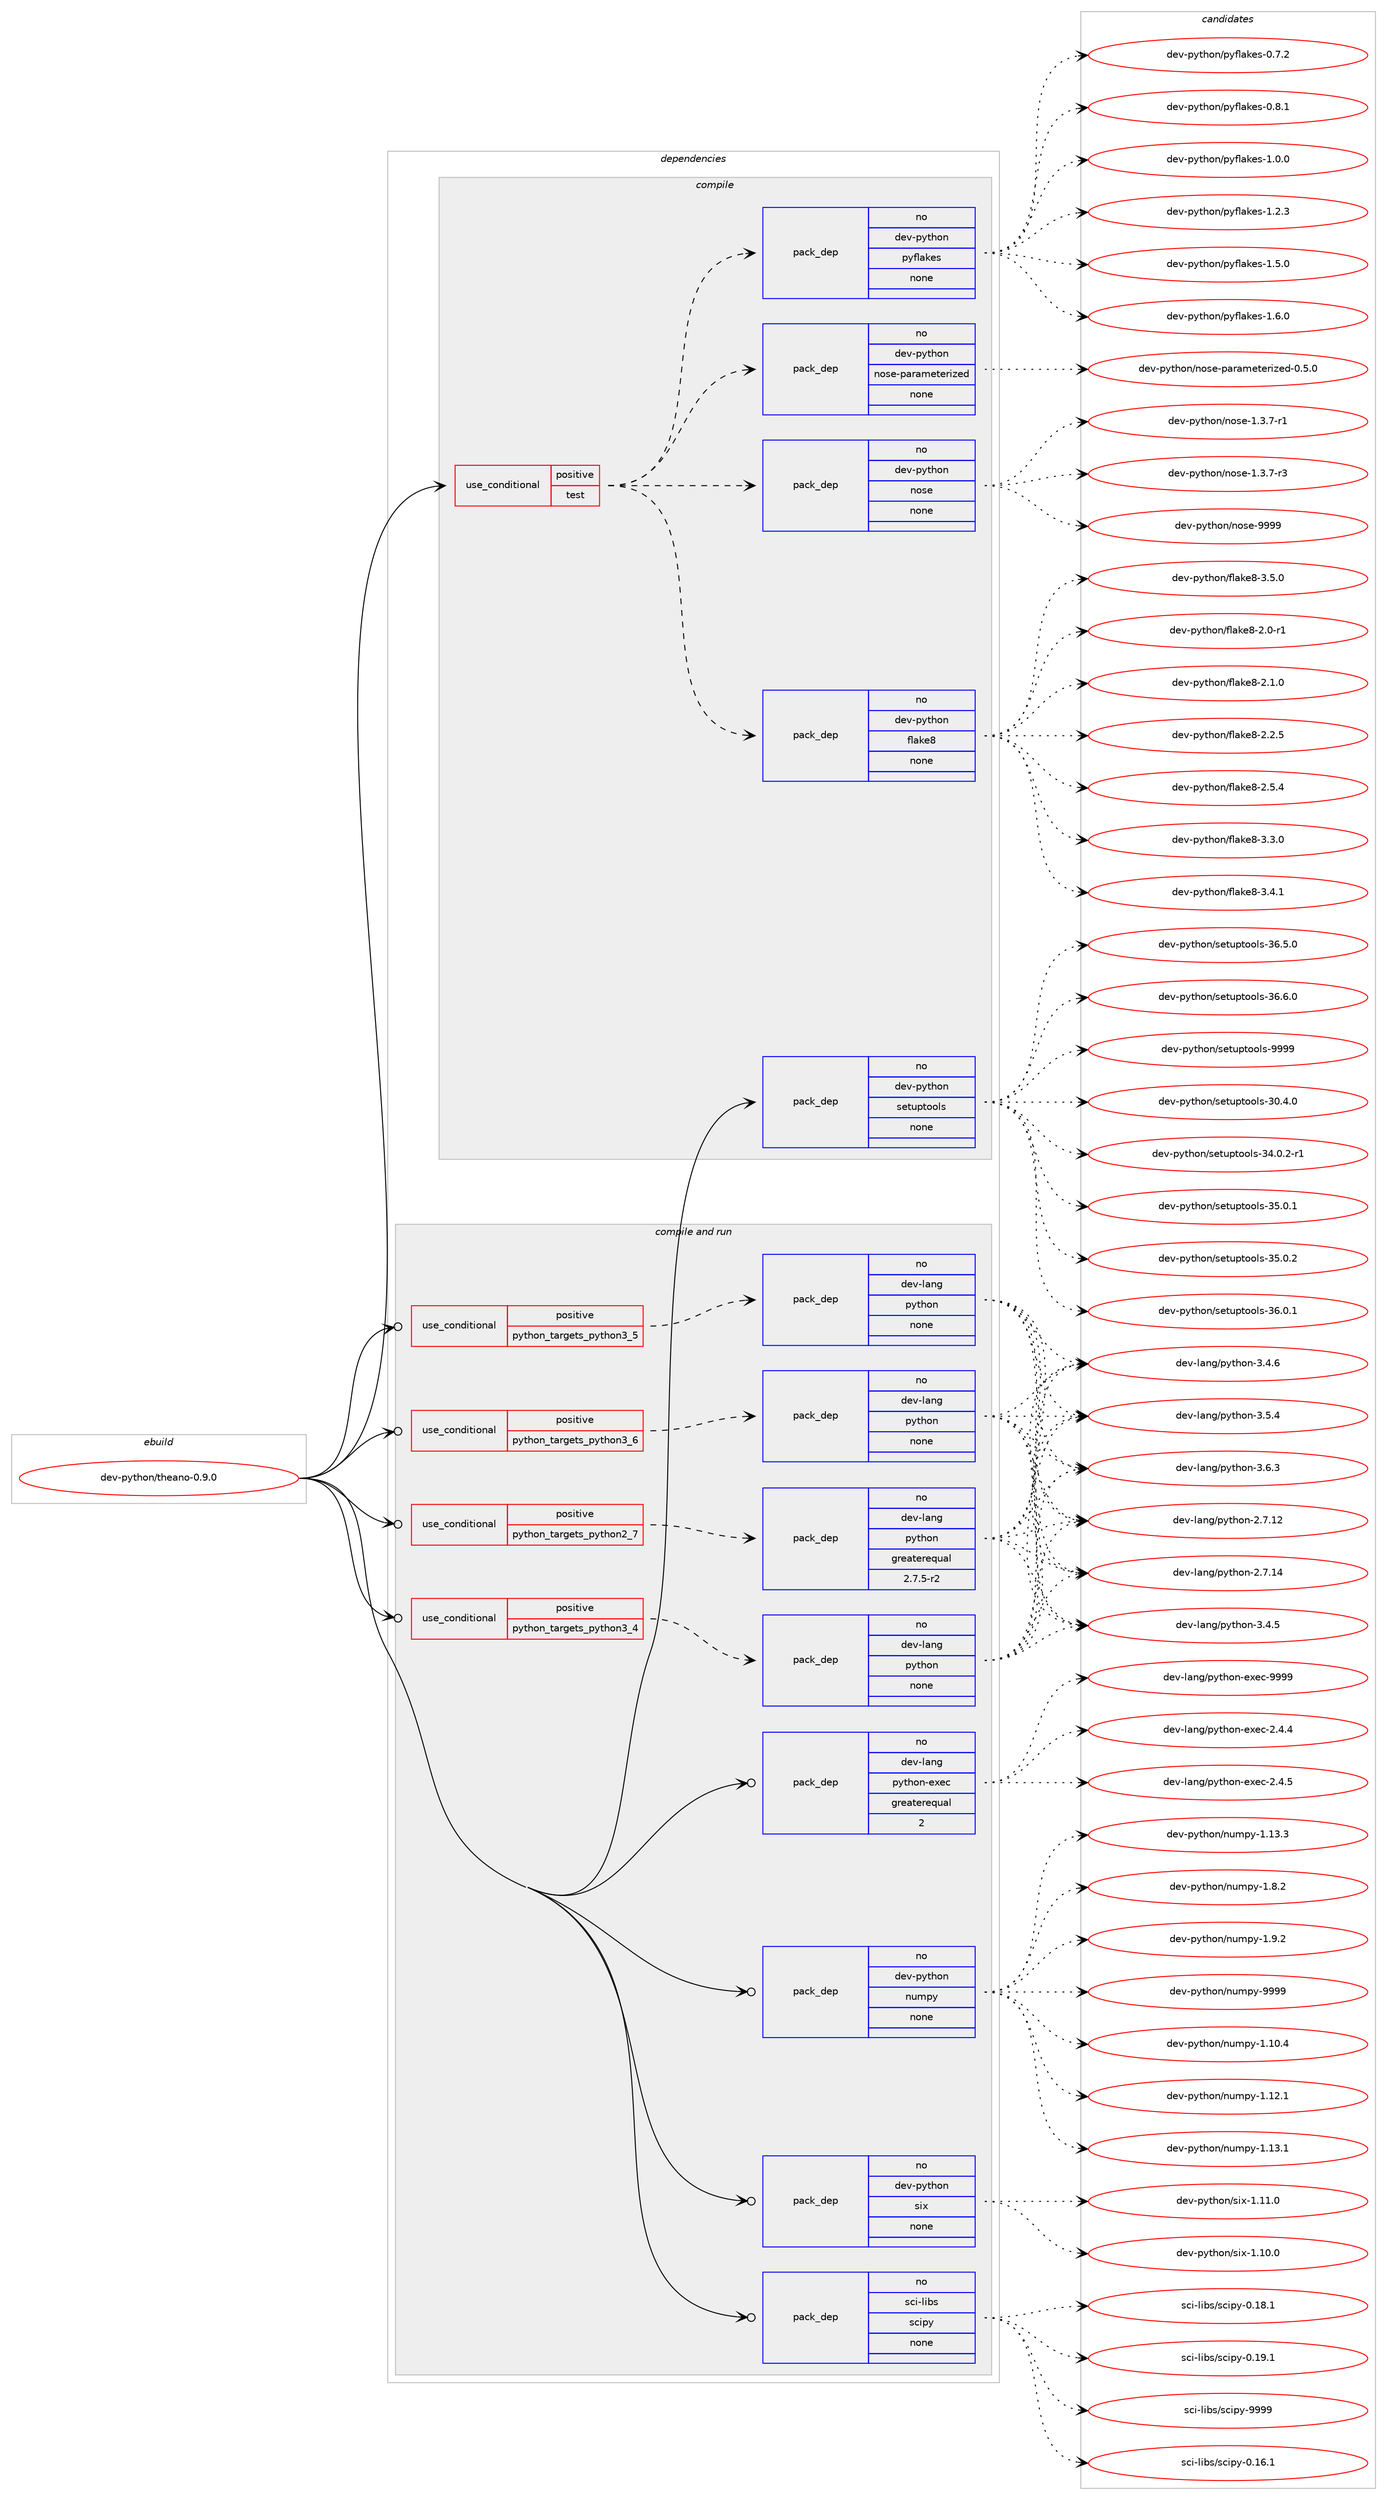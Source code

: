 digraph prolog {

# *************
# Graph options
# *************

newrank=true;
concentrate=true;
compound=true;
graph [rankdir=LR,fontname=Helvetica,fontsize=10,ranksep=1.5];#, ranksep=2.5, nodesep=0.2];
edge  [arrowhead=vee];
node  [fontname=Helvetica,fontsize=10];

# **********
# The ebuild
# **********

subgraph cluster_leftcol {
color=gray;
rank=same;
label=<<i>ebuild</i>>;
id [label="dev-python/theano-0.9.0", color=red, width=4, href="../dev-python/theano-0.9.0.svg"];
}

# ****************
# The dependencies
# ****************

subgraph cluster_midcol {
color=gray;
label=<<i>dependencies</i>>;
subgraph cluster_compile {
fillcolor="#eeeeee";
style=filled;
label=<<i>compile</i>>;
subgraph cond42794 {
dependency190666 [label=<<TABLE BORDER="0" CELLBORDER="1" CELLSPACING="0" CELLPADDING="4"><TR><TD ROWSPAN="3" CELLPADDING="10">use_conditional</TD></TR><TR><TD>positive</TD></TR><TR><TD>test</TD></TR></TABLE>>, shape=none, color=red];
subgraph pack143916 {
dependency190667 [label=<<TABLE BORDER="0" CELLBORDER="1" CELLSPACING="0" CELLPADDING="4" WIDTH="220"><TR><TD ROWSPAN="6" CELLPADDING="30">pack_dep</TD></TR><TR><TD WIDTH="110">no</TD></TR><TR><TD>dev-python</TD></TR><TR><TD>flake8</TD></TR><TR><TD>none</TD></TR><TR><TD></TD></TR></TABLE>>, shape=none, color=blue];
}
dependency190666:e -> dependency190667:w [weight=20,style="dashed",arrowhead="vee"];
subgraph pack143917 {
dependency190668 [label=<<TABLE BORDER="0" CELLBORDER="1" CELLSPACING="0" CELLPADDING="4" WIDTH="220"><TR><TD ROWSPAN="6" CELLPADDING="30">pack_dep</TD></TR><TR><TD WIDTH="110">no</TD></TR><TR><TD>dev-python</TD></TR><TR><TD>nose</TD></TR><TR><TD>none</TD></TR><TR><TD></TD></TR></TABLE>>, shape=none, color=blue];
}
dependency190666:e -> dependency190668:w [weight=20,style="dashed",arrowhead="vee"];
subgraph pack143918 {
dependency190669 [label=<<TABLE BORDER="0" CELLBORDER="1" CELLSPACING="0" CELLPADDING="4" WIDTH="220"><TR><TD ROWSPAN="6" CELLPADDING="30">pack_dep</TD></TR><TR><TD WIDTH="110">no</TD></TR><TR><TD>dev-python</TD></TR><TR><TD>nose-parameterized</TD></TR><TR><TD>none</TD></TR><TR><TD></TD></TR></TABLE>>, shape=none, color=blue];
}
dependency190666:e -> dependency190669:w [weight=20,style="dashed",arrowhead="vee"];
subgraph pack143919 {
dependency190670 [label=<<TABLE BORDER="0" CELLBORDER="1" CELLSPACING="0" CELLPADDING="4" WIDTH="220"><TR><TD ROWSPAN="6" CELLPADDING="30">pack_dep</TD></TR><TR><TD WIDTH="110">no</TD></TR><TR><TD>dev-python</TD></TR><TR><TD>pyflakes</TD></TR><TR><TD>none</TD></TR><TR><TD></TD></TR></TABLE>>, shape=none, color=blue];
}
dependency190666:e -> dependency190670:w [weight=20,style="dashed",arrowhead="vee"];
}
id:e -> dependency190666:w [weight=20,style="solid",arrowhead="vee"];
subgraph pack143920 {
dependency190671 [label=<<TABLE BORDER="0" CELLBORDER="1" CELLSPACING="0" CELLPADDING="4" WIDTH="220"><TR><TD ROWSPAN="6" CELLPADDING="30">pack_dep</TD></TR><TR><TD WIDTH="110">no</TD></TR><TR><TD>dev-python</TD></TR><TR><TD>setuptools</TD></TR><TR><TD>none</TD></TR><TR><TD></TD></TR></TABLE>>, shape=none, color=blue];
}
id:e -> dependency190671:w [weight=20,style="solid",arrowhead="vee"];
}
subgraph cluster_compileandrun {
fillcolor="#eeeeee";
style=filled;
label=<<i>compile and run</i>>;
subgraph cond42795 {
dependency190672 [label=<<TABLE BORDER="0" CELLBORDER="1" CELLSPACING="0" CELLPADDING="4"><TR><TD ROWSPAN="3" CELLPADDING="10">use_conditional</TD></TR><TR><TD>positive</TD></TR><TR><TD>python_targets_python2_7</TD></TR></TABLE>>, shape=none, color=red];
subgraph pack143921 {
dependency190673 [label=<<TABLE BORDER="0" CELLBORDER="1" CELLSPACING="0" CELLPADDING="4" WIDTH="220"><TR><TD ROWSPAN="6" CELLPADDING="30">pack_dep</TD></TR><TR><TD WIDTH="110">no</TD></TR><TR><TD>dev-lang</TD></TR><TR><TD>python</TD></TR><TR><TD>greaterequal</TD></TR><TR><TD>2.7.5-r2</TD></TR></TABLE>>, shape=none, color=blue];
}
dependency190672:e -> dependency190673:w [weight=20,style="dashed",arrowhead="vee"];
}
id:e -> dependency190672:w [weight=20,style="solid",arrowhead="odotvee"];
subgraph cond42796 {
dependency190674 [label=<<TABLE BORDER="0" CELLBORDER="1" CELLSPACING="0" CELLPADDING="4"><TR><TD ROWSPAN="3" CELLPADDING="10">use_conditional</TD></TR><TR><TD>positive</TD></TR><TR><TD>python_targets_python3_4</TD></TR></TABLE>>, shape=none, color=red];
subgraph pack143922 {
dependency190675 [label=<<TABLE BORDER="0" CELLBORDER="1" CELLSPACING="0" CELLPADDING="4" WIDTH="220"><TR><TD ROWSPAN="6" CELLPADDING="30">pack_dep</TD></TR><TR><TD WIDTH="110">no</TD></TR><TR><TD>dev-lang</TD></TR><TR><TD>python</TD></TR><TR><TD>none</TD></TR><TR><TD></TD></TR></TABLE>>, shape=none, color=blue];
}
dependency190674:e -> dependency190675:w [weight=20,style="dashed",arrowhead="vee"];
}
id:e -> dependency190674:w [weight=20,style="solid",arrowhead="odotvee"];
subgraph cond42797 {
dependency190676 [label=<<TABLE BORDER="0" CELLBORDER="1" CELLSPACING="0" CELLPADDING="4"><TR><TD ROWSPAN="3" CELLPADDING="10">use_conditional</TD></TR><TR><TD>positive</TD></TR><TR><TD>python_targets_python3_5</TD></TR></TABLE>>, shape=none, color=red];
subgraph pack143923 {
dependency190677 [label=<<TABLE BORDER="0" CELLBORDER="1" CELLSPACING="0" CELLPADDING="4" WIDTH="220"><TR><TD ROWSPAN="6" CELLPADDING="30">pack_dep</TD></TR><TR><TD WIDTH="110">no</TD></TR><TR><TD>dev-lang</TD></TR><TR><TD>python</TD></TR><TR><TD>none</TD></TR><TR><TD></TD></TR></TABLE>>, shape=none, color=blue];
}
dependency190676:e -> dependency190677:w [weight=20,style="dashed",arrowhead="vee"];
}
id:e -> dependency190676:w [weight=20,style="solid",arrowhead="odotvee"];
subgraph cond42798 {
dependency190678 [label=<<TABLE BORDER="0" CELLBORDER="1" CELLSPACING="0" CELLPADDING="4"><TR><TD ROWSPAN="3" CELLPADDING="10">use_conditional</TD></TR><TR><TD>positive</TD></TR><TR><TD>python_targets_python3_6</TD></TR></TABLE>>, shape=none, color=red];
subgraph pack143924 {
dependency190679 [label=<<TABLE BORDER="0" CELLBORDER="1" CELLSPACING="0" CELLPADDING="4" WIDTH="220"><TR><TD ROWSPAN="6" CELLPADDING="30">pack_dep</TD></TR><TR><TD WIDTH="110">no</TD></TR><TR><TD>dev-lang</TD></TR><TR><TD>python</TD></TR><TR><TD>none</TD></TR><TR><TD></TD></TR></TABLE>>, shape=none, color=blue];
}
dependency190678:e -> dependency190679:w [weight=20,style="dashed",arrowhead="vee"];
}
id:e -> dependency190678:w [weight=20,style="solid",arrowhead="odotvee"];
subgraph pack143925 {
dependency190680 [label=<<TABLE BORDER="0" CELLBORDER="1" CELLSPACING="0" CELLPADDING="4" WIDTH="220"><TR><TD ROWSPAN="6" CELLPADDING="30">pack_dep</TD></TR><TR><TD WIDTH="110">no</TD></TR><TR><TD>dev-lang</TD></TR><TR><TD>python-exec</TD></TR><TR><TD>greaterequal</TD></TR><TR><TD>2</TD></TR></TABLE>>, shape=none, color=blue];
}
id:e -> dependency190680:w [weight=20,style="solid",arrowhead="odotvee"];
subgraph pack143926 {
dependency190681 [label=<<TABLE BORDER="0" CELLBORDER="1" CELLSPACING="0" CELLPADDING="4" WIDTH="220"><TR><TD ROWSPAN="6" CELLPADDING="30">pack_dep</TD></TR><TR><TD WIDTH="110">no</TD></TR><TR><TD>dev-python</TD></TR><TR><TD>numpy</TD></TR><TR><TD>none</TD></TR><TR><TD></TD></TR></TABLE>>, shape=none, color=blue];
}
id:e -> dependency190681:w [weight=20,style="solid",arrowhead="odotvee"];
subgraph pack143927 {
dependency190682 [label=<<TABLE BORDER="0" CELLBORDER="1" CELLSPACING="0" CELLPADDING="4" WIDTH="220"><TR><TD ROWSPAN="6" CELLPADDING="30">pack_dep</TD></TR><TR><TD WIDTH="110">no</TD></TR><TR><TD>dev-python</TD></TR><TR><TD>six</TD></TR><TR><TD>none</TD></TR><TR><TD></TD></TR></TABLE>>, shape=none, color=blue];
}
id:e -> dependency190682:w [weight=20,style="solid",arrowhead="odotvee"];
subgraph pack143928 {
dependency190683 [label=<<TABLE BORDER="0" CELLBORDER="1" CELLSPACING="0" CELLPADDING="4" WIDTH="220"><TR><TD ROWSPAN="6" CELLPADDING="30">pack_dep</TD></TR><TR><TD WIDTH="110">no</TD></TR><TR><TD>sci-libs</TD></TR><TR><TD>scipy</TD></TR><TR><TD>none</TD></TR><TR><TD></TD></TR></TABLE>>, shape=none, color=blue];
}
id:e -> dependency190683:w [weight=20,style="solid",arrowhead="odotvee"];
}
subgraph cluster_run {
fillcolor="#eeeeee";
style=filled;
label=<<i>run</i>>;
}
}

# **************
# The candidates
# **************

subgraph cluster_choices {
rank=same;
color=gray;
label=<<i>candidates</i>>;

subgraph choice143916 {
color=black;
nodesep=1;
choice10010111845112121116104111110471021089710710156455046484511449 [label="dev-python/flake8-2.0-r1", color=red, width=4,href="../dev-python/flake8-2.0-r1.svg"];
choice10010111845112121116104111110471021089710710156455046494648 [label="dev-python/flake8-2.1.0", color=red, width=4,href="../dev-python/flake8-2.1.0.svg"];
choice10010111845112121116104111110471021089710710156455046504653 [label="dev-python/flake8-2.2.5", color=red, width=4,href="../dev-python/flake8-2.2.5.svg"];
choice10010111845112121116104111110471021089710710156455046534652 [label="dev-python/flake8-2.5.4", color=red, width=4,href="../dev-python/flake8-2.5.4.svg"];
choice10010111845112121116104111110471021089710710156455146514648 [label="dev-python/flake8-3.3.0", color=red, width=4,href="../dev-python/flake8-3.3.0.svg"];
choice10010111845112121116104111110471021089710710156455146524649 [label="dev-python/flake8-3.4.1", color=red, width=4,href="../dev-python/flake8-3.4.1.svg"];
choice10010111845112121116104111110471021089710710156455146534648 [label="dev-python/flake8-3.5.0", color=red, width=4,href="../dev-python/flake8-3.5.0.svg"];
dependency190667:e -> choice10010111845112121116104111110471021089710710156455046484511449:w [style=dotted,weight="100"];
dependency190667:e -> choice10010111845112121116104111110471021089710710156455046494648:w [style=dotted,weight="100"];
dependency190667:e -> choice10010111845112121116104111110471021089710710156455046504653:w [style=dotted,weight="100"];
dependency190667:e -> choice10010111845112121116104111110471021089710710156455046534652:w [style=dotted,weight="100"];
dependency190667:e -> choice10010111845112121116104111110471021089710710156455146514648:w [style=dotted,weight="100"];
dependency190667:e -> choice10010111845112121116104111110471021089710710156455146524649:w [style=dotted,weight="100"];
dependency190667:e -> choice10010111845112121116104111110471021089710710156455146534648:w [style=dotted,weight="100"];
}
subgraph choice143917 {
color=black;
nodesep=1;
choice10010111845112121116104111110471101111151014549465146554511449 [label="dev-python/nose-1.3.7-r1", color=red, width=4,href="../dev-python/nose-1.3.7-r1.svg"];
choice10010111845112121116104111110471101111151014549465146554511451 [label="dev-python/nose-1.3.7-r3", color=red, width=4,href="../dev-python/nose-1.3.7-r3.svg"];
choice10010111845112121116104111110471101111151014557575757 [label="dev-python/nose-9999", color=red, width=4,href="../dev-python/nose-9999.svg"];
dependency190668:e -> choice10010111845112121116104111110471101111151014549465146554511449:w [style=dotted,weight="100"];
dependency190668:e -> choice10010111845112121116104111110471101111151014549465146554511451:w [style=dotted,weight="100"];
dependency190668:e -> choice10010111845112121116104111110471101111151014557575757:w [style=dotted,weight="100"];
}
subgraph choice143918 {
color=black;
nodesep=1;
choice1001011184511212111610411111047110111115101451129711497109101116101114105122101100454846534648 [label="dev-python/nose-parameterized-0.5.0", color=red, width=4,href="../dev-python/nose-parameterized-0.5.0.svg"];
dependency190669:e -> choice1001011184511212111610411111047110111115101451129711497109101116101114105122101100454846534648:w [style=dotted,weight="100"];
}
subgraph choice143919 {
color=black;
nodesep=1;
choice100101118451121211161041111104711212110210897107101115454846554650 [label="dev-python/pyflakes-0.7.2", color=red, width=4,href="../dev-python/pyflakes-0.7.2.svg"];
choice100101118451121211161041111104711212110210897107101115454846564649 [label="dev-python/pyflakes-0.8.1", color=red, width=4,href="../dev-python/pyflakes-0.8.1.svg"];
choice100101118451121211161041111104711212110210897107101115454946484648 [label="dev-python/pyflakes-1.0.0", color=red, width=4,href="../dev-python/pyflakes-1.0.0.svg"];
choice100101118451121211161041111104711212110210897107101115454946504651 [label="dev-python/pyflakes-1.2.3", color=red, width=4,href="../dev-python/pyflakes-1.2.3.svg"];
choice100101118451121211161041111104711212110210897107101115454946534648 [label="dev-python/pyflakes-1.5.0", color=red, width=4,href="../dev-python/pyflakes-1.5.0.svg"];
choice100101118451121211161041111104711212110210897107101115454946544648 [label="dev-python/pyflakes-1.6.0", color=red, width=4,href="../dev-python/pyflakes-1.6.0.svg"];
dependency190670:e -> choice100101118451121211161041111104711212110210897107101115454846554650:w [style=dotted,weight="100"];
dependency190670:e -> choice100101118451121211161041111104711212110210897107101115454846564649:w [style=dotted,weight="100"];
dependency190670:e -> choice100101118451121211161041111104711212110210897107101115454946484648:w [style=dotted,weight="100"];
dependency190670:e -> choice100101118451121211161041111104711212110210897107101115454946504651:w [style=dotted,weight="100"];
dependency190670:e -> choice100101118451121211161041111104711212110210897107101115454946534648:w [style=dotted,weight="100"];
dependency190670:e -> choice100101118451121211161041111104711212110210897107101115454946544648:w [style=dotted,weight="100"];
}
subgraph choice143920 {
color=black;
nodesep=1;
choice100101118451121211161041111104711510111611711211611111110811545514846524648 [label="dev-python/setuptools-30.4.0", color=red, width=4,href="../dev-python/setuptools-30.4.0.svg"];
choice1001011184511212111610411111047115101116117112116111111108115455152464846504511449 [label="dev-python/setuptools-34.0.2-r1", color=red, width=4,href="../dev-python/setuptools-34.0.2-r1.svg"];
choice100101118451121211161041111104711510111611711211611111110811545515346484649 [label="dev-python/setuptools-35.0.1", color=red, width=4,href="../dev-python/setuptools-35.0.1.svg"];
choice100101118451121211161041111104711510111611711211611111110811545515346484650 [label="dev-python/setuptools-35.0.2", color=red, width=4,href="../dev-python/setuptools-35.0.2.svg"];
choice100101118451121211161041111104711510111611711211611111110811545515446484649 [label="dev-python/setuptools-36.0.1", color=red, width=4,href="../dev-python/setuptools-36.0.1.svg"];
choice100101118451121211161041111104711510111611711211611111110811545515446534648 [label="dev-python/setuptools-36.5.0", color=red, width=4,href="../dev-python/setuptools-36.5.0.svg"];
choice100101118451121211161041111104711510111611711211611111110811545515446544648 [label="dev-python/setuptools-36.6.0", color=red, width=4,href="../dev-python/setuptools-36.6.0.svg"];
choice10010111845112121116104111110471151011161171121161111111081154557575757 [label="dev-python/setuptools-9999", color=red, width=4,href="../dev-python/setuptools-9999.svg"];
dependency190671:e -> choice100101118451121211161041111104711510111611711211611111110811545514846524648:w [style=dotted,weight="100"];
dependency190671:e -> choice1001011184511212111610411111047115101116117112116111111108115455152464846504511449:w [style=dotted,weight="100"];
dependency190671:e -> choice100101118451121211161041111104711510111611711211611111110811545515346484649:w [style=dotted,weight="100"];
dependency190671:e -> choice100101118451121211161041111104711510111611711211611111110811545515346484650:w [style=dotted,weight="100"];
dependency190671:e -> choice100101118451121211161041111104711510111611711211611111110811545515446484649:w [style=dotted,weight="100"];
dependency190671:e -> choice100101118451121211161041111104711510111611711211611111110811545515446534648:w [style=dotted,weight="100"];
dependency190671:e -> choice100101118451121211161041111104711510111611711211611111110811545515446544648:w [style=dotted,weight="100"];
dependency190671:e -> choice10010111845112121116104111110471151011161171121161111111081154557575757:w [style=dotted,weight="100"];
}
subgraph choice143921 {
color=black;
nodesep=1;
choice10010111845108971101034711212111610411111045504655464950 [label="dev-lang/python-2.7.12", color=red, width=4,href="../dev-lang/python-2.7.12.svg"];
choice10010111845108971101034711212111610411111045504655464952 [label="dev-lang/python-2.7.14", color=red, width=4,href="../dev-lang/python-2.7.14.svg"];
choice100101118451089711010347112121116104111110455146524653 [label="dev-lang/python-3.4.5", color=red, width=4,href="../dev-lang/python-3.4.5.svg"];
choice100101118451089711010347112121116104111110455146524654 [label="dev-lang/python-3.4.6", color=red, width=4,href="../dev-lang/python-3.4.6.svg"];
choice100101118451089711010347112121116104111110455146534652 [label="dev-lang/python-3.5.4", color=red, width=4,href="../dev-lang/python-3.5.4.svg"];
choice100101118451089711010347112121116104111110455146544651 [label="dev-lang/python-3.6.3", color=red, width=4,href="../dev-lang/python-3.6.3.svg"];
dependency190673:e -> choice10010111845108971101034711212111610411111045504655464950:w [style=dotted,weight="100"];
dependency190673:e -> choice10010111845108971101034711212111610411111045504655464952:w [style=dotted,weight="100"];
dependency190673:e -> choice100101118451089711010347112121116104111110455146524653:w [style=dotted,weight="100"];
dependency190673:e -> choice100101118451089711010347112121116104111110455146524654:w [style=dotted,weight="100"];
dependency190673:e -> choice100101118451089711010347112121116104111110455146534652:w [style=dotted,weight="100"];
dependency190673:e -> choice100101118451089711010347112121116104111110455146544651:w [style=dotted,weight="100"];
}
subgraph choice143922 {
color=black;
nodesep=1;
choice10010111845108971101034711212111610411111045504655464950 [label="dev-lang/python-2.7.12", color=red, width=4,href="../dev-lang/python-2.7.12.svg"];
choice10010111845108971101034711212111610411111045504655464952 [label="dev-lang/python-2.7.14", color=red, width=4,href="../dev-lang/python-2.7.14.svg"];
choice100101118451089711010347112121116104111110455146524653 [label="dev-lang/python-3.4.5", color=red, width=4,href="../dev-lang/python-3.4.5.svg"];
choice100101118451089711010347112121116104111110455146524654 [label="dev-lang/python-3.4.6", color=red, width=4,href="../dev-lang/python-3.4.6.svg"];
choice100101118451089711010347112121116104111110455146534652 [label="dev-lang/python-3.5.4", color=red, width=4,href="../dev-lang/python-3.5.4.svg"];
choice100101118451089711010347112121116104111110455146544651 [label="dev-lang/python-3.6.3", color=red, width=4,href="../dev-lang/python-3.6.3.svg"];
dependency190675:e -> choice10010111845108971101034711212111610411111045504655464950:w [style=dotted,weight="100"];
dependency190675:e -> choice10010111845108971101034711212111610411111045504655464952:w [style=dotted,weight="100"];
dependency190675:e -> choice100101118451089711010347112121116104111110455146524653:w [style=dotted,weight="100"];
dependency190675:e -> choice100101118451089711010347112121116104111110455146524654:w [style=dotted,weight="100"];
dependency190675:e -> choice100101118451089711010347112121116104111110455146534652:w [style=dotted,weight="100"];
dependency190675:e -> choice100101118451089711010347112121116104111110455146544651:w [style=dotted,weight="100"];
}
subgraph choice143923 {
color=black;
nodesep=1;
choice10010111845108971101034711212111610411111045504655464950 [label="dev-lang/python-2.7.12", color=red, width=4,href="../dev-lang/python-2.7.12.svg"];
choice10010111845108971101034711212111610411111045504655464952 [label="dev-lang/python-2.7.14", color=red, width=4,href="../dev-lang/python-2.7.14.svg"];
choice100101118451089711010347112121116104111110455146524653 [label="dev-lang/python-3.4.5", color=red, width=4,href="../dev-lang/python-3.4.5.svg"];
choice100101118451089711010347112121116104111110455146524654 [label="dev-lang/python-3.4.6", color=red, width=4,href="../dev-lang/python-3.4.6.svg"];
choice100101118451089711010347112121116104111110455146534652 [label="dev-lang/python-3.5.4", color=red, width=4,href="../dev-lang/python-3.5.4.svg"];
choice100101118451089711010347112121116104111110455146544651 [label="dev-lang/python-3.6.3", color=red, width=4,href="../dev-lang/python-3.6.3.svg"];
dependency190677:e -> choice10010111845108971101034711212111610411111045504655464950:w [style=dotted,weight="100"];
dependency190677:e -> choice10010111845108971101034711212111610411111045504655464952:w [style=dotted,weight="100"];
dependency190677:e -> choice100101118451089711010347112121116104111110455146524653:w [style=dotted,weight="100"];
dependency190677:e -> choice100101118451089711010347112121116104111110455146524654:w [style=dotted,weight="100"];
dependency190677:e -> choice100101118451089711010347112121116104111110455146534652:w [style=dotted,weight="100"];
dependency190677:e -> choice100101118451089711010347112121116104111110455146544651:w [style=dotted,weight="100"];
}
subgraph choice143924 {
color=black;
nodesep=1;
choice10010111845108971101034711212111610411111045504655464950 [label="dev-lang/python-2.7.12", color=red, width=4,href="../dev-lang/python-2.7.12.svg"];
choice10010111845108971101034711212111610411111045504655464952 [label="dev-lang/python-2.7.14", color=red, width=4,href="../dev-lang/python-2.7.14.svg"];
choice100101118451089711010347112121116104111110455146524653 [label="dev-lang/python-3.4.5", color=red, width=4,href="../dev-lang/python-3.4.5.svg"];
choice100101118451089711010347112121116104111110455146524654 [label="dev-lang/python-3.4.6", color=red, width=4,href="../dev-lang/python-3.4.6.svg"];
choice100101118451089711010347112121116104111110455146534652 [label="dev-lang/python-3.5.4", color=red, width=4,href="../dev-lang/python-3.5.4.svg"];
choice100101118451089711010347112121116104111110455146544651 [label="dev-lang/python-3.6.3", color=red, width=4,href="../dev-lang/python-3.6.3.svg"];
dependency190679:e -> choice10010111845108971101034711212111610411111045504655464950:w [style=dotted,weight="100"];
dependency190679:e -> choice10010111845108971101034711212111610411111045504655464952:w [style=dotted,weight="100"];
dependency190679:e -> choice100101118451089711010347112121116104111110455146524653:w [style=dotted,weight="100"];
dependency190679:e -> choice100101118451089711010347112121116104111110455146524654:w [style=dotted,weight="100"];
dependency190679:e -> choice100101118451089711010347112121116104111110455146534652:w [style=dotted,weight="100"];
dependency190679:e -> choice100101118451089711010347112121116104111110455146544651:w [style=dotted,weight="100"];
}
subgraph choice143925 {
color=black;
nodesep=1;
choice1001011184510897110103471121211161041111104510112010199455046524652 [label="dev-lang/python-exec-2.4.4", color=red, width=4,href="../dev-lang/python-exec-2.4.4.svg"];
choice1001011184510897110103471121211161041111104510112010199455046524653 [label="dev-lang/python-exec-2.4.5", color=red, width=4,href="../dev-lang/python-exec-2.4.5.svg"];
choice10010111845108971101034711212111610411111045101120101994557575757 [label="dev-lang/python-exec-9999", color=red, width=4,href="../dev-lang/python-exec-9999.svg"];
dependency190680:e -> choice1001011184510897110103471121211161041111104510112010199455046524652:w [style=dotted,weight="100"];
dependency190680:e -> choice1001011184510897110103471121211161041111104510112010199455046524653:w [style=dotted,weight="100"];
dependency190680:e -> choice10010111845108971101034711212111610411111045101120101994557575757:w [style=dotted,weight="100"];
}
subgraph choice143926 {
color=black;
nodesep=1;
choice100101118451121211161041111104711011710911212145494649484652 [label="dev-python/numpy-1.10.4", color=red, width=4,href="../dev-python/numpy-1.10.4.svg"];
choice100101118451121211161041111104711011710911212145494649504649 [label="dev-python/numpy-1.12.1", color=red, width=4,href="../dev-python/numpy-1.12.1.svg"];
choice100101118451121211161041111104711011710911212145494649514649 [label="dev-python/numpy-1.13.1", color=red, width=4,href="../dev-python/numpy-1.13.1.svg"];
choice100101118451121211161041111104711011710911212145494649514651 [label="dev-python/numpy-1.13.3", color=red, width=4,href="../dev-python/numpy-1.13.3.svg"];
choice1001011184511212111610411111047110117109112121454946564650 [label="dev-python/numpy-1.8.2", color=red, width=4,href="../dev-python/numpy-1.8.2.svg"];
choice1001011184511212111610411111047110117109112121454946574650 [label="dev-python/numpy-1.9.2", color=red, width=4,href="../dev-python/numpy-1.9.2.svg"];
choice10010111845112121116104111110471101171091121214557575757 [label="dev-python/numpy-9999", color=red, width=4,href="../dev-python/numpy-9999.svg"];
dependency190681:e -> choice100101118451121211161041111104711011710911212145494649484652:w [style=dotted,weight="100"];
dependency190681:e -> choice100101118451121211161041111104711011710911212145494649504649:w [style=dotted,weight="100"];
dependency190681:e -> choice100101118451121211161041111104711011710911212145494649514649:w [style=dotted,weight="100"];
dependency190681:e -> choice100101118451121211161041111104711011710911212145494649514651:w [style=dotted,weight="100"];
dependency190681:e -> choice1001011184511212111610411111047110117109112121454946564650:w [style=dotted,weight="100"];
dependency190681:e -> choice1001011184511212111610411111047110117109112121454946574650:w [style=dotted,weight="100"];
dependency190681:e -> choice10010111845112121116104111110471101171091121214557575757:w [style=dotted,weight="100"];
}
subgraph choice143927 {
color=black;
nodesep=1;
choice100101118451121211161041111104711510512045494649484648 [label="dev-python/six-1.10.0", color=red, width=4,href="../dev-python/six-1.10.0.svg"];
choice100101118451121211161041111104711510512045494649494648 [label="dev-python/six-1.11.0", color=red, width=4,href="../dev-python/six-1.11.0.svg"];
dependency190682:e -> choice100101118451121211161041111104711510512045494649484648:w [style=dotted,weight="100"];
dependency190682:e -> choice100101118451121211161041111104711510512045494649494648:w [style=dotted,weight="100"];
}
subgraph choice143928 {
color=black;
nodesep=1;
choice115991054510810598115471159910511212145484649544649 [label="sci-libs/scipy-0.16.1", color=red, width=4,href="../sci-libs/scipy-0.16.1.svg"];
choice115991054510810598115471159910511212145484649564649 [label="sci-libs/scipy-0.18.1", color=red, width=4,href="../sci-libs/scipy-0.18.1.svg"];
choice115991054510810598115471159910511212145484649574649 [label="sci-libs/scipy-0.19.1", color=red, width=4,href="../sci-libs/scipy-0.19.1.svg"];
choice11599105451081059811547115991051121214557575757 [label="sci-libs/scipy-9999", color=red, width=4,href="../sci-libs/scipy-9999.svg"];
dependency190683:e -> choice115991054510810598115471159910511212145484649544649:w [style=dotted,weight="100"];
dependency190683:e -> choice115991054510810598115471159910511212145484649564649:w [style=dotted,weight="100"];
dependency190683:e -> choice115991054510810598115471159910511212145484649574649:w [style=dotted,weight="100"];
dependency190683:e -> choice11599105451081059811547115991051121214557575757:w [style=dotted,weight="100"];
}
}

}
